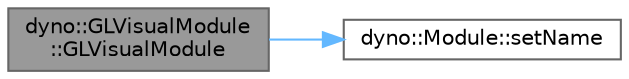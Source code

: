 digraph "dyno::GLVisualModule::GLVisualModule"
{
 // LATEX_PDF_SIZE
  bgcolor="transparent";
  edge [fontname=Helvetica,fontsize=10,labelfontname=Helvetica,labelfontsize=10];
  node [fontname=Helvetica,fontsize=10,shape=box,height=0.2,width=0.4];
  rankdir="LR";
  Node1 [id="Node000001",label="dyno::GLVisualModule\l::GLVisualModule",height=0.2,width=0.4,color="gray40", fillcolor="grey60", style="filled", fontcolor="black",tooltip=" "];
  Node1 -> Node2 [id="edge1_Node000001_Node000002",color="steelblue1",style="solid",tooltip=" "];
  Node2 [id="Node000002",label="dyno::Module::setName",height=0.2,width=0.4,color="grey40", fillcolor="white", style="filled",URL="$classdyno_1_1_module.html#a0972542b013c9ea7ae169cddf5fff0b5",tooltip=" "];
}
